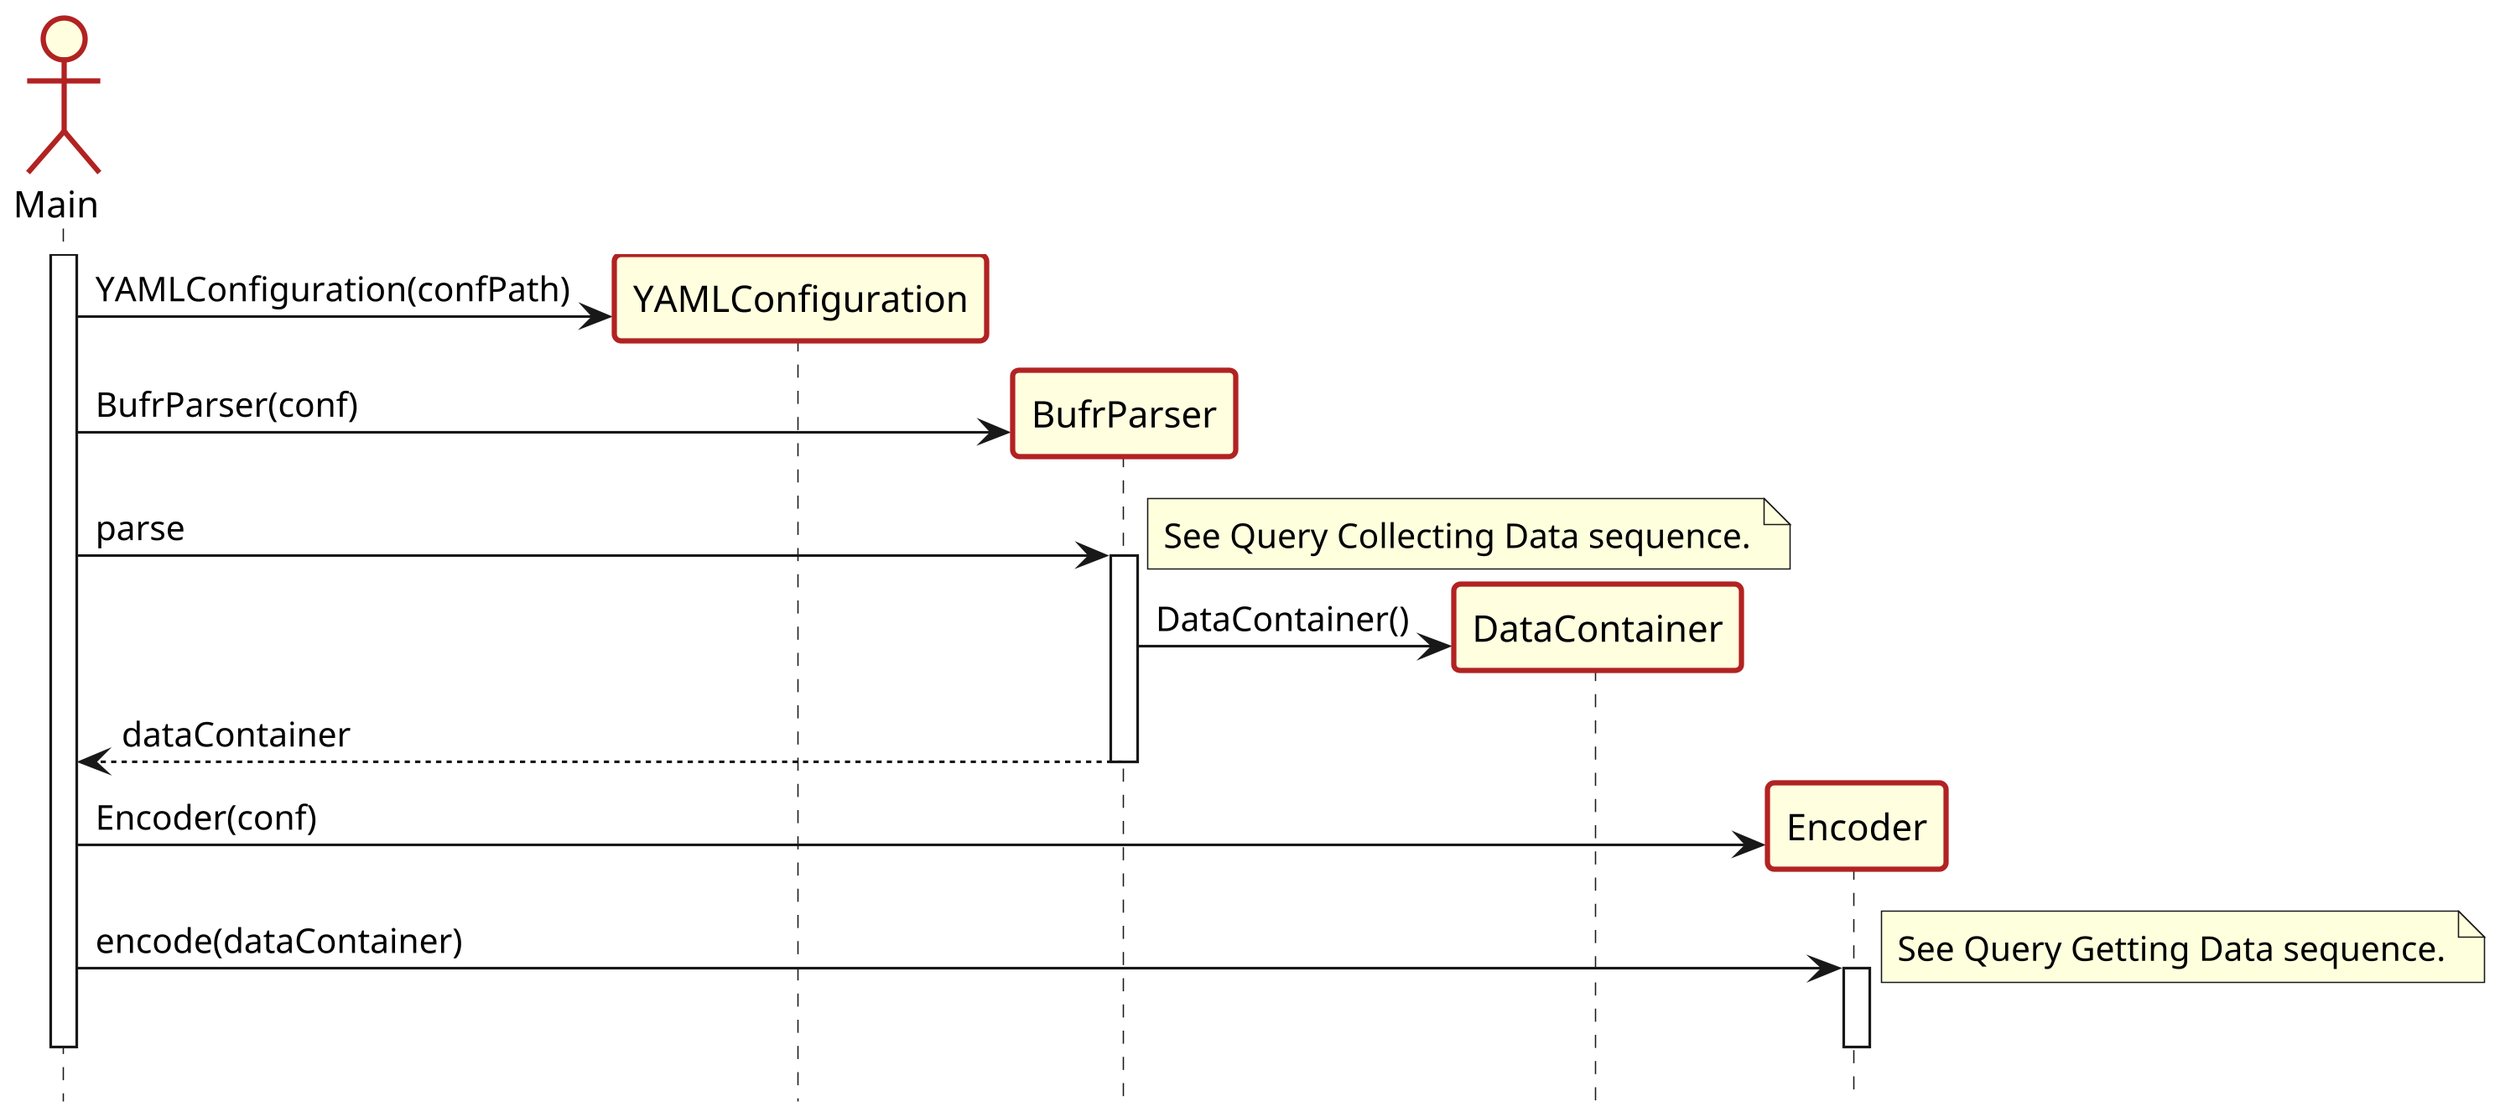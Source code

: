 @startuml
hide footbox
skinparam dpi 300
skinparam SequenceActorBorderThickness 2
skinparam SequenceActorBorderColor #firebrick
skinparam ActorBackgroundColor #lightyellow
skinparam ParticipantBackgroundColor #lightyellow
skinparam ParticipantBorderThickness 2
skinparam ParticipantBorderColor #firebrick

actor Main
participant YAMLConfiguration
participant BufrParser
participant DataContainer
participant Encoder

activate Main

create YAMLConfiguration
Main -> YAMLConfiguration : YAMLConfiguration(confPath)

create BufrParser
Main -> BufrParser : BufrParser(conf)


Main -> BufrParser : parse
activate BufrParser

note right
  See Query Collecting Data sequence.
end note

create DataContainer
BufrParser -> DataContainer : DataContainer()
return dataContainer
deactivate BufrParser

create Encoder
Main -> Encoder : Encoder(conf)
Main -> Encoder : encode(dataContainer)
activate Encoder
note right
  See Query Getting Data sequence.
end note
deactivate Encoder


deactivate Main


@enduml
